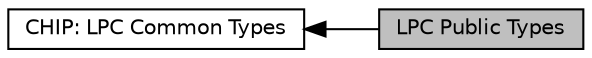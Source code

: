 digraph "LPC Public Types"
{
  edge [fontname="Helvetica",fontsize="10",labelfontname="Helvetica",labelfontsize="10"];
  node [fontname="Helvetica",fontsize="10",shape=record];
  rankdir=LR;
  Node0 [label="LPC Public Types",height=0.2,width=0.4,color="black", fillcolor="grey75", style="filled", fontcolor="black"];
  Node1 [label="CHIP: LPC Common Types",height=0.2,width=0.4,color="black", fillcolor="white", style="filled",URL="$group___l_p_c___types.html"];
  Node1->Node0 [shape=plaintext, dir="back", style="solid"];
}
